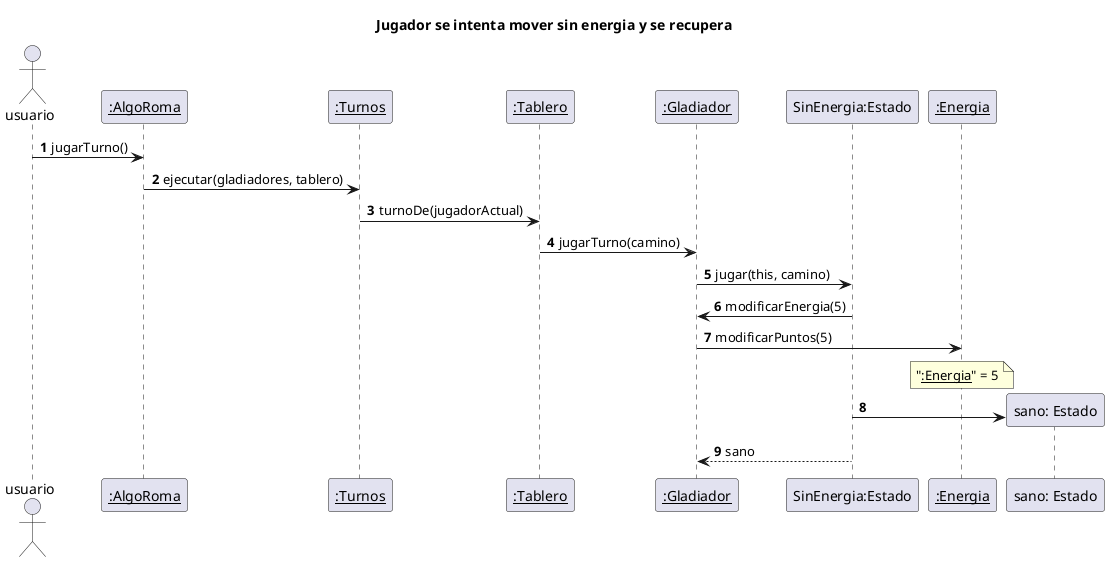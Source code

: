 @startuml
autonumber
title "Jugador se intenta mover sin energia y se recupera"
actor usuario

usuario -> "__:AlgoRoma__": jugarTurno()
"__:AlgoRoma__" -> "__:Turnos__": ejecutar(gladiadores, tablero)
"__:Turnos__" -> "__:Tablero__": turnoDe(jugadorActual)
"__:Tablero__" -> "__:Gladiador__": jugarTurno(camino)
"__:Gladiador__" -> "SinEnergia:Estado": jugar(this, camino)
"SinEnergia:Estado" -> "__:Gladiador__": modificarEnergia(5)
"__:Gladiador__" -> "__:Energia__": modificarPuntos(5)
note over "__:Energia__": "__:Energia__" = 5
create "sano: Estado"
"SinEnergia:Estado" -> "sano: Estado"
"SinEnergia:Estado" --> "__:Gladiador__": sano

@enduml